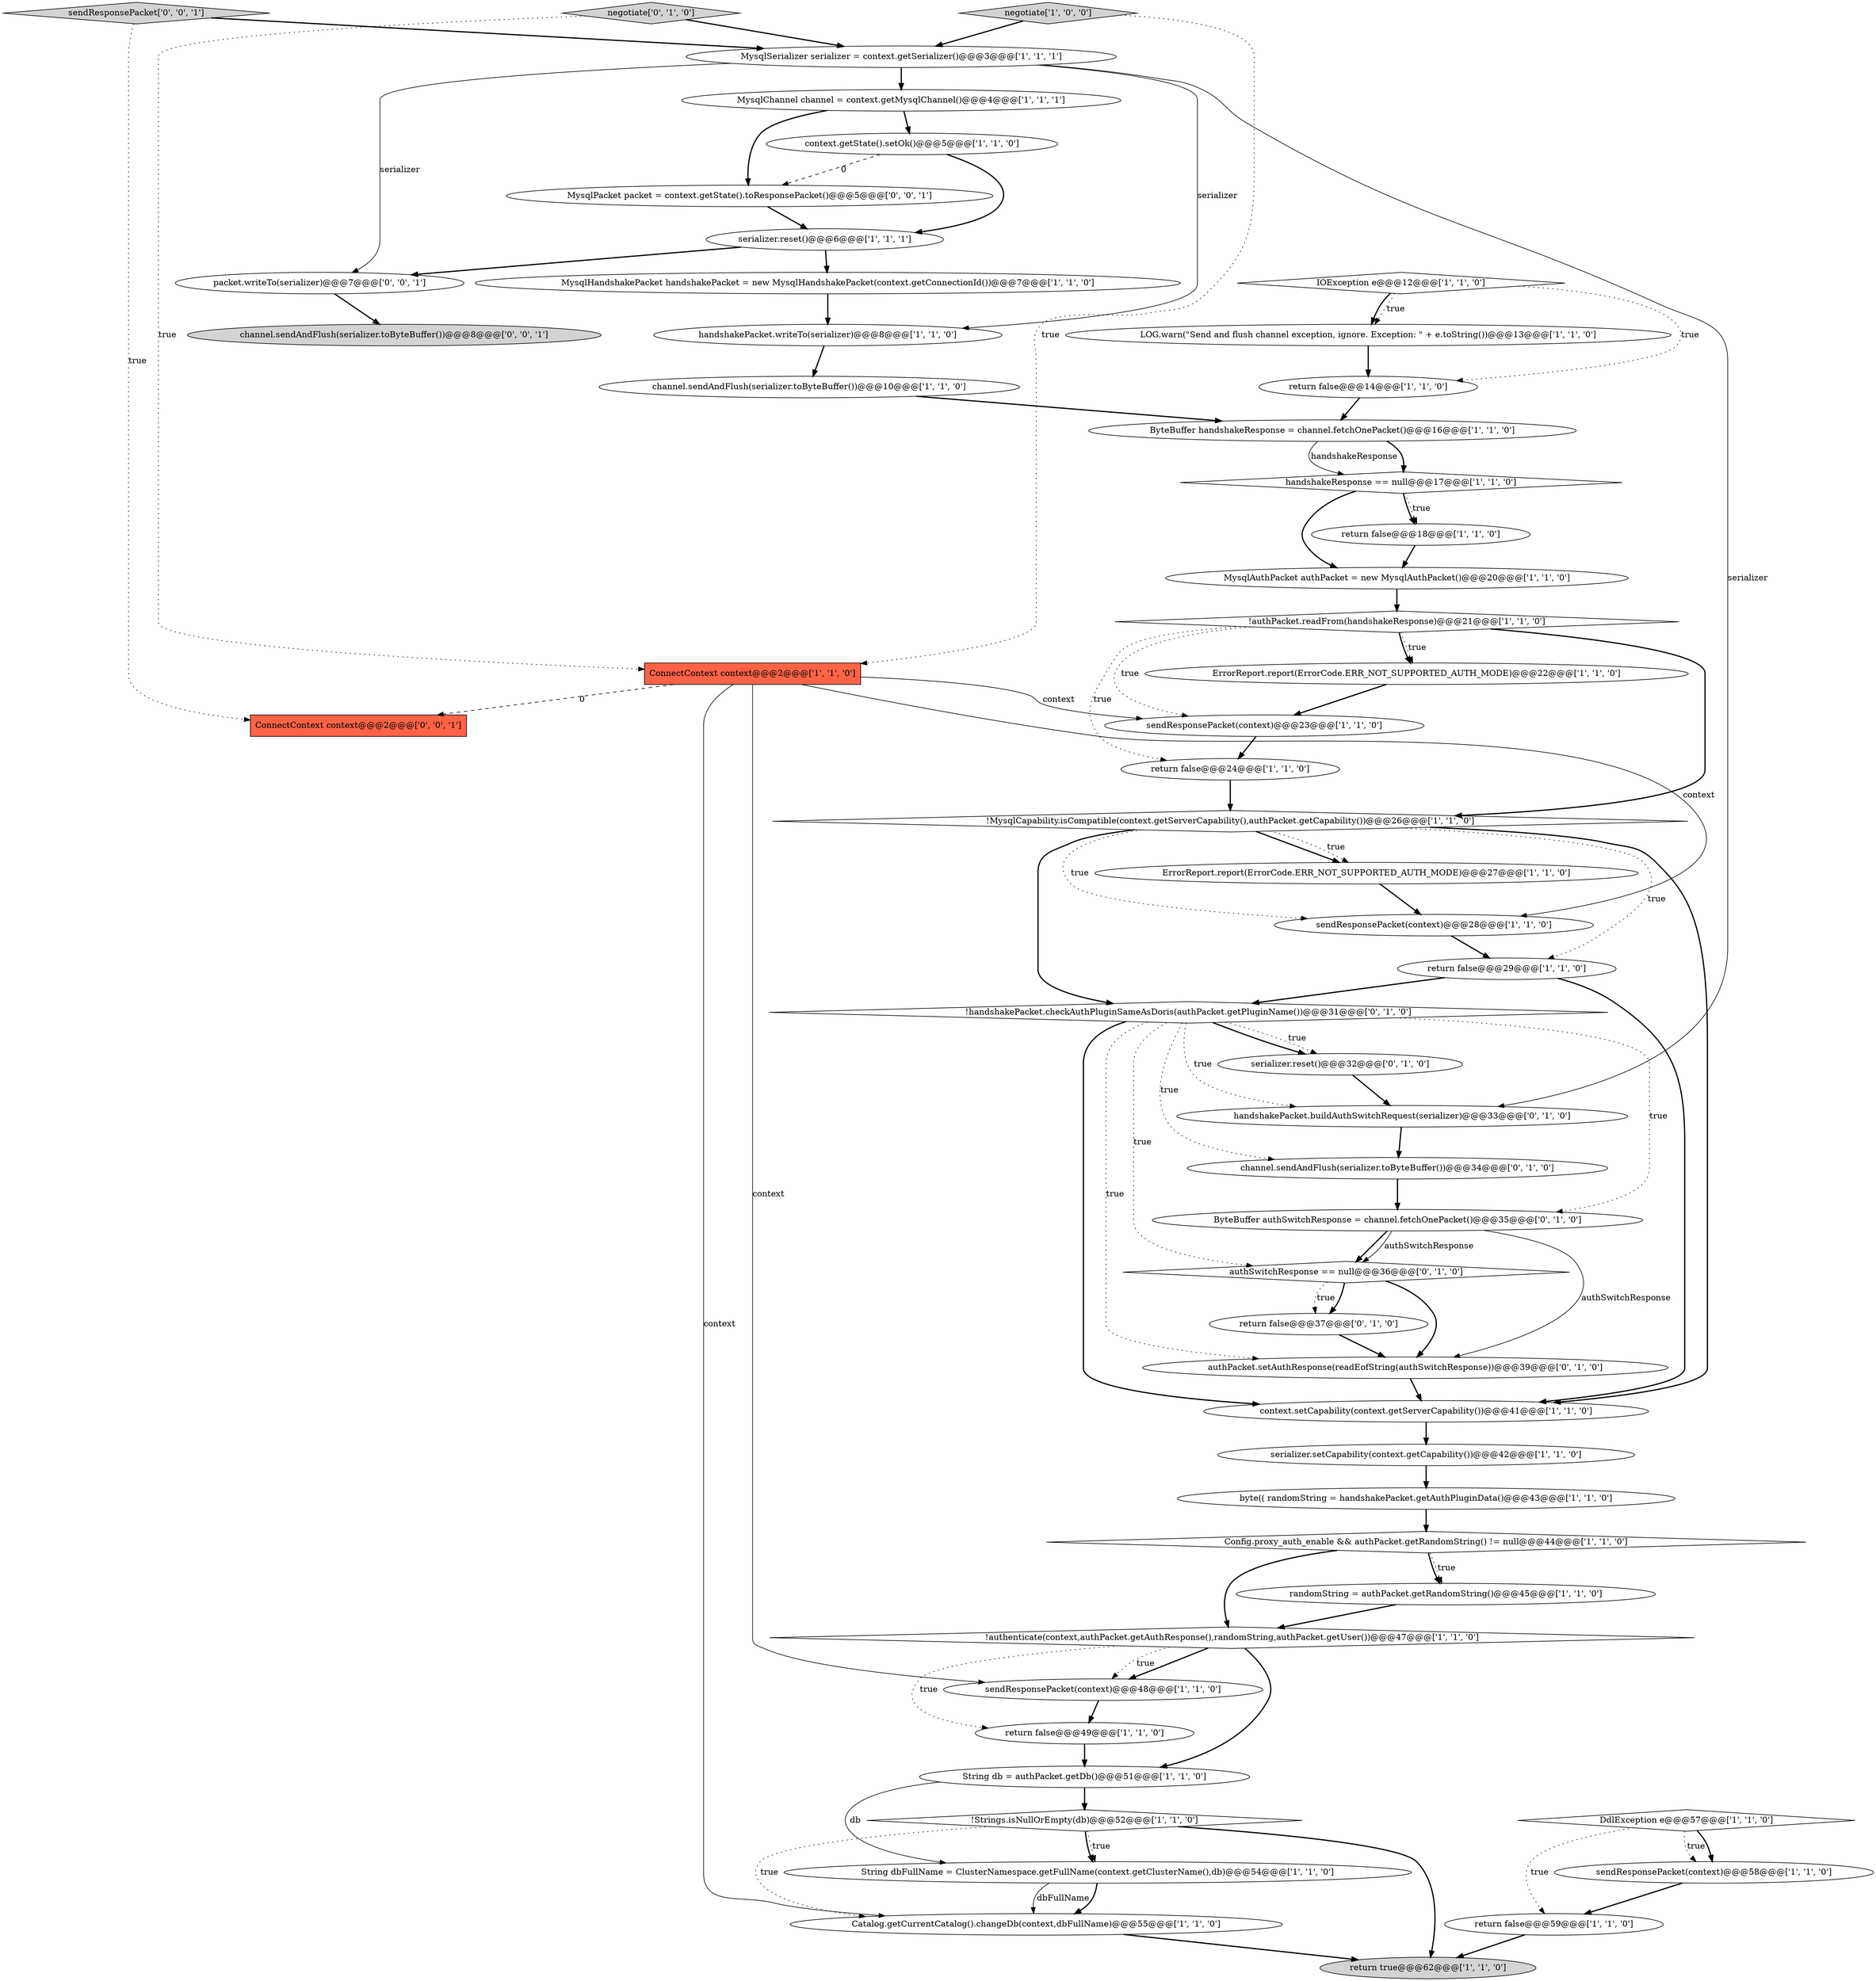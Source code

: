 digraph {
27 [style = filled, label = "sendResponsePacket(context)@@@58@@@['1', '1', '0']", fillcolor = white, shape = ellipse image = "AAA0AAABBB1BBB"];
11 [style = filled, label = "Catalog.getCurrentCatalog().changeDb(context,dbFullName)@@@55@@@['1', '1', '0']", fillcolor = white, shape = ellipse image = "AAA0AAABBB1BBB"];
41 [style = filled, label = "handshakePacket.buildAuthSwitchRequest(serializer)@@@33@@@['0', '1', '0']", fillcolor = white, shape = ellipse image = "AAA1AAABBB2BBB"];
9 [style = filled, label = "LOG.warn(\"Send and flush channel exception, ignore. Exception: \" + e.toString())@@@13@@@['1', '1', '0']", fillcolor = white, shape = ellipse image = "AAA0AAABBB1BBB"];
49 [style = filled, label = "channel.sendAndFlush(serializer.toByteBuffer())@@@8@@@['0', '0', '1']", fillcolor = lightgray, shape = ellipse image = "AAA0AAABBB3BBB"];
31 [style = filled, label = "DdlException e@@@57@@@['1', '1', '0']", fillcolor = white, shape = diamond image = "AAA0AAABBB1BBB"];
2 [style = filled, label = "Config.proxy_auth_enable && authPacket.getRandomString() != null@@@44@@@['1', '1', '0']", fillcolor = white, shape = diamond image = "AAA0AAABBB1BBB"];
0 [style = filled, label = "IOException e@@@12@@@['1', '1', '0']", fillcolor = white, shape = diamond image = "AAA0AAABBB1BBB"];
32 [style = filled, label = "return false@@@49@@@['1', '1', '0']", fillcolor = white, shape = ellipse image = "AAA0AAABBB1BBB"];
36 [style = filled, label = "return false@@@18@@@['1', '1', '0']", fillcolor = white, shape = ellipse image = "AAA0AAABBB1BBB"];
42 [style = filled, label = "serializer.reset()@@@32@@@['0', '1', '0']", fillcolor = white, shape = ellipse image = "AAA1AAABBB2BBB"];
40 [style = filled, label = "ByteBuffer authSwitchResponse = channel.fetchOnePacket()@@@35@@@['0', '1', '0']", fillcolor = white, shape = ellipse image = "AAA1AAABBB2BBB"];
22 [style = filled, label = "MysqlSerializer serializer = context.getSerializer()@@@3@@@['1', '1', '1']", fillcolor = white, shape = ellipse image = "AAA0AAABBB1BBB"];
30 [style = filled, label = "channel.sendAndFlush(serializer.toByteBuffer())@@@10@@@['1', '1', '0']", fillcolor = white, shape = ellipse image = "AAA0AAABBB1BBB"];
1 [style = filled, label = "sendResponsePacket(context)@@@23@@@['1', '1', '0']", fillcolor = white, shape = ellipse image = "AAA0AAABBB1BBB"];
37 [style = filled, label = "sendResponsePacket(context)@@@48@@@['1', '1', '0']", fillcolor = white, shape = ellipse image = "AAA0AAABBB1BBB"];
38 [style = filled, label = "return false@@@24@@@['1', '1', '0']", fillcolor = white, shape = ellipse image = "AAA0AAABBB1BBB"];
28 [style = filled, label = "MysqlChannel channel = context.getMysqlChannel()@@@4@@@['1', '1', '1']", fillcolor = white, shape = ellipse image = "AAA0AAABBB1BBB"];
51 [style = filled, label = "MysqlPacket packet = context.getState().toResponsePacket()@@@5@@@['0', '0', '1']", fillcolor = white, shape = ellipse image = "AAA0AAABBB3BBB"];
6 [style = filled, label = "context.getState().setOk()@@@5@@@['1', '1', '0']", fillcolor = white, shape = ellipse image = "AAA0AAABBB1BBB"];
34 [style = filled, label = "randomString = authPacket.getRandomString()@@@45@@@['1', '1', '0']", fillcolor = white, shape = ellipse image = "AAA0AAABBB1BBB"];
44 [style = filled, label = "!handshakePacket.checkAuthPluginSameAsDoris(authPacket.getPluginName())@@@31@@@['0', '1', '0']", fillcolor = white, shape = diamond image = "AAA1AAABBB2BBB"];
10 [style = filled, label = "String db = authPacket.getDb()@@@51@@@['1', '1', '0']", fillcolor = white, shape = ellipse image = "AAA0AAABBB1BBB"];
39 [style = filled, label = "!authenticate(context,authPacket.getAuthResponse(),randomString,authPacket.getUser())@@@47@@@['1', '1', '0']", fillcolor = white, shape = diamond image = "AAA0AAABBB1BBB"];
20 [style = filled, label = "ErrorReport.report(ErrorCode.ERR_NOT_SUPPORTED_AUTH_MODE)@@@27@@@['1', '1', '0']", fillcolor = white, shape = ellipse image = "AAA0AAABBB1BBB"];
35 [style = filled, label = "ByteBuffer handshakeResponse = channel.fetchOnePacket()@@@16@@@['1', '1', '0']", fillcolor = white, shape = ellipse image = "AAA0AAABBB1BBB"];
52 [style = filled, label = "packet.writeTo(serializer)@@@7@@@['0', '0', '1']", fillcolor = white, shape = ellipse image = "AAA0AAABBB3BBB"];
21 [style = filled, label = "MysqlAuthPacket authPacket = new MysqlAuthPacket()@@@20@@@['1', '1', '0']", fillcolor = white, shape = ellipse image = "AAA0AAABBB1BBB"];
14 [style = filled, label = "!authPacket.readFrom(handshakeResponse)@@@21@@@['1', '1', '0']", fillcolor = white, shape = diamond image = "AAA0AAABBB1BBB"];
48 [style = filled, label = "authPacket.setAuthResponse(readEofString(authSwitchResponse))@@@39@@@['0', '1', '0']", fillcolor = white, shape = ellipse image = "AAA1AAABBB2BBB"];
13 [style = filled, label = "MysqlHandshakePacket handshakePacket = new MysqlHandshakePacket(context.getConnectionId())@@@7@@@['1', '1', '0']", fillcolor = white, shape = ellipse image = "AAA0AAABBB1BBB"];
18 [style = filled, label = "return true@@@62@@@['1', '1', '0']", fillcolor = lightgray, shape = ellipse image = "AAA0AAABBB1BBB"];
16 [style = filled, label = "String dbFullName = ClusterNamespace.getFullName(context.getClusterName(),db)@@@54@@@['1', '1', '0']", fillcolor = white, shape = ellipse image = "AAA0AAABBB1BBB"];
26 [style = filled, label = "handshakeResponse == null@@@17@@@['1', '1', '0']", fillcolor = white, shape = diamond image = "AAA0AAABBB1BBB"];
7 [style = filled, label = "!MysqlCapability.isCompatible(context.getServerCapability(),authPacket.getCapability())@@@26@@@['1', '1', '0']", fillcolor = white, shape = diamond image = "AAA0AAABBB1BBB"];
8 [style = filled, label = "return false@@@59@@@['1', '1', '0']", fillcolor = white, shape = ellipse image = "AAA0AAABBB1BBB"];
50 [style = filled, label = "ConnectContext context@@@2@@@['0', '0', '1']", fillcolor = tomato, shape = box image = "AAA0AAABBB3BBB"];
29 [style = filled, label = "context.setCapability(context.getServerCapability())@@@41@@@['1', '1', '0']", fillcolor = white, shape = ellipse image = "AAA0AAABBB1BBB"];
17 [style = filled, label = "serializer.reset()@@@6@@@['1', '1', '1']", fillcolor = white, shape = ellipse image = "AAA0AAABBB1BBB"];
47 [style = filled, label = "authSwitchResponse == null@@@36@@@['0', '1', '0']", fillcolor = white, shape = diamond image = "AAA1AAABBB2BBB"];
24 [style = filled, label = "sendResponsePacket(context)@@@28@@@['1', '1', '0']", fillcolor = white, shape = ellipse image = "AAA0AAABBB1BBB"];
33 [style = filled, label = "ConnectContext context@@@2@@@['1', '1', '0']", fillcolor = tomato, shape = box image = "AAA0AAABBB1BBB"];
5 [style = filled, label = "return false@@@29@@@['1', '1', '0']", fillcolor = white, shape = ellipse image = "AAA0AAABBB1BBB"];
46 [style = filled, label = "return false@@@37@@@['0', '1', '0']", fillcolor = white, shape = ellipse image = "AAA1AAABBB2BBB"];
15 [style = filled, label = "byte(( randomString = handshakePacket.getAuthPluginData()@@@43@@@['1', '1', '0']", fillcolor = white, shape = ellipse image = "AAA0AAABBB1BBB"];
23 [style = filled, label = "handshakePacket.writeTo(serializer)@@@8@@@['1', '1', '0']", fillcolor = white, shape = ellipse image = "AAA0AAABBB1BBB"];
53 [style = filled, label = "sendResponsePacket['0', '0', '1']", fillcolor = lightgray, shape = diamond image = "AAA0AAABBB3BBB"];
19 [style = filled, label = "return false@@@14@@@['1', '1', '0']", fillcolor = white, shape = ellipse image = "AAA0AAABBB1BBB"];
25 [style = filled, label = "serializer.setCapability(context.getCapability())@@@42@@@['1', '1', '0']", fillcolor = white, shape = ellipse image = "AAA0AAABBB1BBB"];
12 [style = filled, label = "negotiate['1', '0', '0']", fillcolor = lightgray, shape = diamond image = "AAA0AAABBB1BBB"];
4 [style = filled, label = "!Strings.isNullOrEmpty(db)@@@52@@@['1', '1', '0']", fillcolor = white, shape = diamond image = "AAA0AAABBB1BBB"];
43 [style = filled, label = "negotiate['0', '1', '0']", fillcolor = lightgray, shape = diamond image = "AAA0AAABBB2BBB"];
45 [style = filled, label = "channel.sendAndFlush(serializer.toByteBuffer())@@@34@@@['0', '1', '0']", fillcolor = white, shape = ellipse image = "AAA1AAABBB2BBB"];
3 [style = filled, label = "ErrorReport.report(ErrorCode.ERR_NOT_SUPPORTED_AUTH_MODE)@@@22@@@['1', '1', '0']", fillcolor = white, shape = ellipse image = "AAA0AAABBB1BBB"];
23->30 [style = bold, label=""];
33->50 [style = dashed, label="0"];
33->11 [style = solid, label="context"];
14->3 [style = bold, label=""];
44->42 [style = bold, label=""];
39->32 [style = dotted, label="true"];
2->34 [style = bold, label=""];
12->33 [style = dotted, label="true"];
3->1 [style = bold, label=""];
36->21 [style = bold, label=""];
22->23 [style = solid, label="serializer"];
22->41 [style = solid, label="serializer"];
28->6 [style = bold, label=""];
17->13 [style = bold, label=""];
22->28 [style = bold, label=""];
7->29 [style = bold, label=""];
44->45 [style = dotted, label="true"];
2->34 [style = dotted, label="true"];
5->29 [style = bold, label=""];
30->35 [style = bold, label=""];
24->5 [style = bold, label=""];
39->37 [style = bold, label=""];
35->26 [style = bold, label=""];
17->52 [style = bold, label=""];
14->7 [style = bold, label=""];
26->21 [style = bold, label=""];
40->47 [style = bold, label=""];
44->42 [style = dotted, label="true"];
41->45 [style = bold, label=""];
26->36 [style = bold, label=""];
22->52 [style = solid, label="serializer"];
53->50 [style = dotted, label="true"];
47->46 [style = bold, label=""];
43->33 [style = dotted, label="true"];
31->27 [style = dotted, label="true"];
11->18 [style = bold, label=""];
10->16 [style = solid, label="db"];
7->20 [style = bold, label=""];
37->32 [style = bold, label=""];
15->2 [style = bold, label=""];
44->40 [style = dotted, label="true"];
7->5 [style = dotted, label="true"];
8->18 [style = bold, label=""];
27->8 [style = bold, label=""];
44->29 [style = bold, label=""];
38->7 [style = bold, label=""];
7->44 [style = bold, label=""];
0->9 [style = dotted, label="true"];
10->4 [style = bold, label=""];
32->10 [style = bold, label=""];
7->24 [style = dotted, label="true"];
34->39 [style = bold, label=""];
0->19 [style = dotted, label="true"];
25->15 [style = bold, label=""];
19->35 [style = bold, label=""];
9->19 [style = bold, label=""];
21->14 [style = bold, label=""];
33->37 [style = solid, label="context"];
45->40 [style = bold, label=""];
2->39 [style = bold, label=""];
14->3 [style = dotted, label="true"];
4->16 [style = bold, label=""];
31->8 [style = dotted, label="true"];
14->1 [style = dotted, label="true"];
46->48 [style = bold, label=""];
16->11 [style = solid, label="dbFullName"];
13->23 [style = bold, label=""];
6->51 [style = dashed, label="0"];
4->11 [style = dotted, label="true"];
5->44 [style = bold, label=""];
29->25 [style = bold, label=""];
14->38 [style = dotted, label="true"];
47->48 [style = bold, label=""];
47->46 [style = dotted, label="true"];
44->41 [style = dotted, label="true"];
42->41 [style = bold, label=""];
44->48 [style = dotted, label="true"];
39->10 [style = bold, label=""];
20->24 [style = bold, label=""];
48->29 [style = bold, label=""];
53->22 [style = bold, label=""];
52->49 [style = bold, label=""];
16->11 [style = bold, label=""];
43->22 [style = bold, label=""];
26->36 [style = dotted, label="true"];
4->18 [style = bold, label=""];
33->24 [style = solid, label="context"];
28->51 [style = bold, label=""];
4->16 [style = dotted, label="true"];
51->17 [style = bold, label=""];
40->47 [style = solid, label="authSwitchResponse"];
0->9 [style = bold, label=""];
6->17 [style = bold, label=""];
12->22 [style = bold, label=""];
44->47 [style = dotted, label="true"];
35->26 [style = solid, label="handshakeResponse"];
40->48 [style = solid, label="authSwitchResponse"];
39->37 [style = dotted, label="true"];
1->38 [style = bold, label=""];
33->1 [style = solid, label="context"];
7->20 [style = dotted, label="true"];
31->27 [style = bold, label=""];
}
